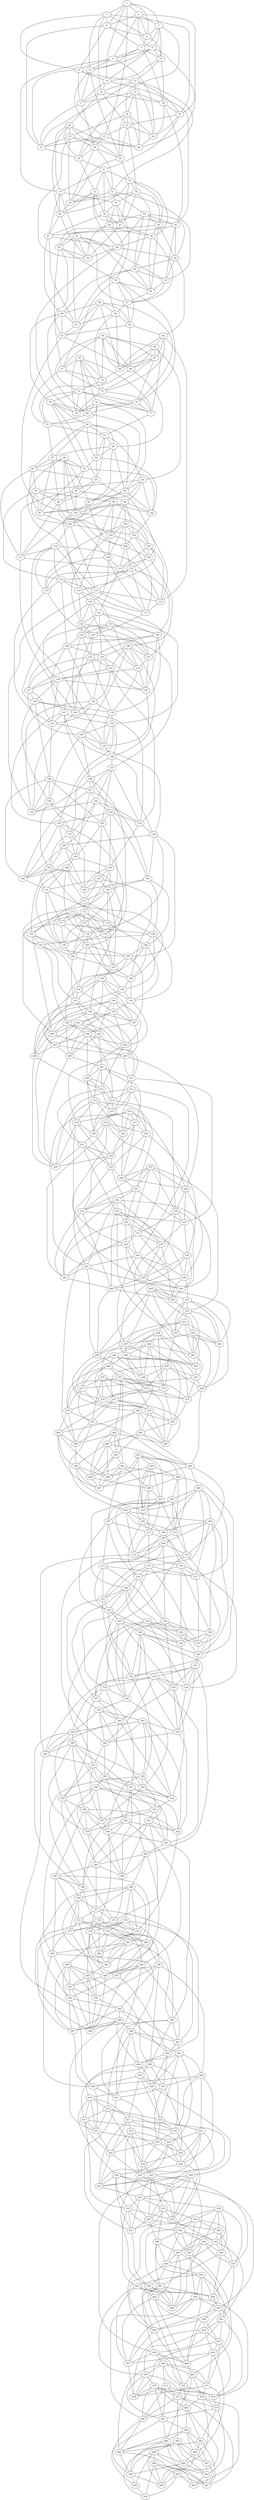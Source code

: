 graph {
1--2
1--3
1--4
2--4
3--4
1--5
2--5
1--6
2--6
3--6
4--6
5--6
4--7
5--7
6--7
2--8
5--8
2--9
7--9
8--9
5--10
6--10
7--10
8--10
3--11
4--11
9--11
3--12
7--12
8--12
9--12
10--13
11--13
1--14
8--14
10--14
11--14
13--15
3--16
13--16
14--16
11--17
12--17
14--17
15--17
16--17
7--18
10--18
15--18
16--18
2--19
3--19
13--19
18--19
5--20
15--20
16--21
19--21
20--21
9--22
15--22
18--22
19--22
20--22
21--22
1--23
12--23
21--23
16--24
20--25
24--25
8--26
15--26
20--26
22--26
23--26
24--26
25--26
4--27
11--27
13--27
17--27
23--27
25--27
17--28
23--28
25--28
15--29
23--29
24--29
27--29
28--29
12--30
20--30
21--30
24--30
28--30
19--31
29--31
13--32
28--32
31--32
29--33
31--33
30--34
31--34
9--35
24--35
31--35
21--36
34--36
32--37
35--37
36--37
31--38
33--38
37--38
25--39
28--39
30--39
32--39
33--39
36--39
24--40
33--40
34--40
35--40
39--40
33--41
34--41
36--41
37--41
38--41
32--42
14--43
18--43
38--43
42--43
37--44
38--44
42--44
34--45
36--45
42--45
34--46
41--46
44--46
45--46
35--47
38--47
40--47
43--47
33--48
42--48
46--48
47--48
42--49
43--49
45--49
48--49
36--50
42--50
49--50
35--51
44--52
45--52
51--52
32--53
43--53
49--53
50--53
51--53
25--54
40--54
41--54
44--54
48--54
51--54
52--54
37--55
52--55
45--56
46--56
50--56
51--56
53--56
55--56
46--57
51--57
53--57
55--57
56--57
44--59
57--59
58--59
47--60
50--60
58--60
47--61
50--61
51--61
58--61
59--61
60--61
55--62
57--62
58--62
59--62
52--63
58--63
60--63
61--63
62--63
49--64
62--64
64--66
65--66
64--67
65--67
66--67
58--68
59--68
64--68
65--68
66--68
67--68
62--69
63--69
65--69
66--69
67--69
52--71
55--71
65--71
70--71
59--72
65--72
68--72
70--72
71--72
64--73
67--73
70--73
71--73
72--73
65--74
72--74
55--75
58--75
67--75
74--75
70--76
66--77
70--77
73--77
74--77
75--77
76--77
60--78
74--78
48--79
70--79
73--79
74--79
75--79
76--79
78--79
60--80
70--80
75--80
76--80
78--80
69--81
71--81
74--81
76--81
80--81
78--82
77--83
81--83
82--83
69--84
82--84
83--84
66--85
83--85
76--86
82--86
84--86
85--86
81--87
82--87
84--87
76--88
82--88
83--88
84--88
82--90
87--90
89--90
78--91
87--91
88--91
89--91
80--92
84--92
86--92
89--92
78--93
83--93
88--93
90--93
89--94
91--94
93--94
85--95
90--95
85--96
94--96
85--97
87--97
90--97
91--97
95--97
96--97
87--98
93--98
94--98
95--98
95--99
92--100
95--100
97--100
99--100
63--101
89--101
92--101
94--101
99--101
85--102
86--102
88--102
91--102
96--102
99--102
96--103
89--104
96--104
99--104
103--104
96--105
100--105
102--105
103--105
92--106
98--106
103--106
105--106
101--107
103--107
105--107
93--108
105--108
106--108
107--108
98--109
103--109
104--109
100--110
86--111
90--111
94--111
98--111
110--111
106--112
108--112
106--113
107--113
108--113
109--113
111--113
95--114
110--114
112--114
100--115
110--115
112--115
114--115
64--116
99--116
107--116
110--116
113--116
115--116
89--117
104--117
109--117
112--117
115--117
116--117
99--118
101--118
107--118
114--118
103--119
109--119
110--119
112--119
114--119
109--120
118--120
113--121
120--121
104--122
118--122
120--122
121--122
118--123
112--124
121--124
123--124
117--125
119--125
122--125
123--125
121--126
122--126
123--126
124--127
125--127
126--127
108--128
114--129
124--129
126--129
121--130
128--130
129--130
120--131
122--131
123--131
126--131
128--131
127--132
128--132
130--132
120--133
123--133
128--133
131--133
123--134
132--134
133--134
124--135
130--135
131--135
132--135
133--135
134--135
129--136
130--136
132--136
127--137
129--137
130--137
134--137
120--138
134--138
137--138
124--139
127--139
133--139
136--139
138--139
111--140
125--140
126--140
136--140
138--140
127--141
129--141
121--142
139--142
141--142
119--143
134--143
136--143
137--143
141--143
128--144
137--144
142--144
110--145
135--145
139--145
142--145
143--145
144--145
128--146
141--146
142--146
145--146
125--147
146--147
141--148
144--148
147--148
138--149
143--149
138--150
144--150
149--150
147--151
148--151
149--151
147--152
151--152
115--153
136--153
140--153
148--153
149--153
150--153
152--153
148--154
152--154
132--155
140--155
147--155
152--155
154--155
141--156
142--156
154--156
146--157
150--157
152--157
156--157
144--158
146--158
155--158
147--159
149--159
150--159
154--159
152--160
156--160
158--160
151--161
154--161
158--161
151--162
157--162
159--162
160--162
150--163
157--163
160--163
162--164
154--165
155--165
162--165
149--166
151--166
156--166
160--166
163--166
164--166
159--167
165--167
157--168
160--168
161--168
164--168
165--168
167--168
161--169
165--169
167--169
163--170
164--170
166--170
167--170
164--171
167--171
168--171
169--171
165--172
171--172
163--174
169--174
172--174
173--174
159--175
172--175
173--175
148--176
156--176
172--176
173--176
175--176
170--177
172--177
173--177
158--178
164--178
173--178
174--178
164--179
170--179
173--179
175--179
177--179
178--179
163--180
177--180
178--180
162--181
171--181
172--181
161--182
171--182
177--182
169--183
173--183
181--183
182--183
161--184
174--184
182--184
158--185
180--185
181--185
184--185
175--186
176--186
179--186
180--186
181--186
169--187
175--187
176--187
185--187
186--187
167--188
170--188
180--188
184--188
187--188
187--189
180--190
183--190
185--190
189--190
183--191
186--191
189--191
190--191
178--192
182--192
188--192
189--192
182--193
184--193
188--193
189--193
192--193
192--194
190--195
193--195
194--195
174--196
191--196
185--197
189--197
194--197
195--197
196--197
183--198
184--198
196--198
197--199
198--199
193--200
194--200
195--200
196--200
199--200
189--201
195--201
191--202
194--202
198--202
201--202
190--203
191--203
199--203
201--203
177--204
181--204
194--204
198--204
201--204
195--205
198--205
199--205
202--205
203--205
192--206
194--206
196--206
203--206
204--206
202--207
205--207
199--208
200--208
207--208
196--209
197--209
203--209
204--209
200--210
206--210
207--210
208--210
201--211
202--211
207--211
209--211
211--212
199--213
208--213
210--213
212--213
207--214
208--214
210--215
211--215
212--215
213--215
214--215
207--217
215--217
216--217
209--218
214--218
216--218
215--219
208--220
213--220
216--220
218--220
219--220
210--221
214--221
220--221
212--222
214--222
216--222
217--222
219--222
212--223
216--223
217--223
219--223
217--224
220--224
221--224
222--224
218--225
221--225
223--225
224--225
201--226
205--226
206--226
212--226
218--226
221--226
224--226
217--228
222--228
223--228
225--228
227--228
209--229
216--229
227--229
228--229
213--230
227--230
229--230
214--231
227--231
228--231
231--232
224--233
227--233
231--233
232--233
211--234
229--234
230--234
231--234
233--234
221--235
232--235
225--236
231--236
235--236
219--237
230--237
236--237
232--238
234--238
235--238
237--238
218--239
236--239
237--239
212--240
227--240
239--240
216--241
225--241
232--241
240--241
223--242
234--242
236--242
237--243
238--243
240--243
242--243
219--244
232--244
233--244
236--244
237--244
241--244
219--245
230--245
238--245
239--245
243--245
233--246
235--246
242--246
244--246
245--246
230--247
232--247
240--247
241--247
242--247
245--247
229--248
235--248
242--248
243--248
239--250
243--250
246--250
247--250
248--250
249--250
248--251
249--251
227--252
250--252
251--252
252--253
249--254
253--254
235--255
249--255
251--255
252--255
253--255
249--256
251--256
252--256
253--256
254--256
255--256
240--257
249--257
253--257
254--257
241--258
246--258
249--258
253--258
257--258
251--259
259--260
252--261
253--261
254--261
259--261
260--261
248--262
257--262
260--262
238--263
254--263
259--263
260--263
261--263
262--263
260--264
255--265
258--266
259--266
260--266
262--266
264--266
265--266
257--267
261--267
263--267
265--267
251--268
254--268
256--268
265--268
267--268
262--269
264--269
259--270
264--271
267--271
269--271
270--271
269--272
259--273
260--273
265--273
270--273
272--273
262--274
265--274
269--274
264--275
267--275
268--275
270--275
272--275
274--275
264--276
269--276
270--276
273--276
274--276
265--277
270--277
274--277
271--278
272--278
276--278
277--278
269--279
271--279
272--279
276--279
258--280
266--280
264--281
273--281
275--281
278--281
280--281
278--282
280--282
281--282
270--283
271--283
277--283
279--283
277--284
279--284
280--284
272--285
239--286
279--286
280--286
283--286
284--286
285--286
274--287
277--287
278--287
280--287
281--287
282--287
285--287
282--288
285--288
272--289
282--289
285--289
288--289
284--290
286--290
288--290
285--291
289--291
285--292
288--292
289--292
290--292
291--292
268--294
282--294
283--294
293--294
293--295
284--296
288--296
290--296
291--296
293--296
295--296
284--297
289--297
290--297
292--297
293--297
294--297
296--297
291--298
293--298
295--298
291--299
292--299
295--299
298--299
294--300
293--301
295--301
299--301
290--302
293--302
295--302
299--302
300--302
301--302
298--303
300--303
283--304
303--304
300--305
304--305
295--306
302--306
304--306
291--307
303--307
304--307
300--308
304--308
305--308
306--308
305--309
308--309
288--310
298--310
301--310
303--310
306--310
299--311
301--311
306--311
307--311
303--312
304--312
309--312
310--312
311--312
307--313
308--313
309--313
294--314
303--314
309--314
310--314
300--315
311--315
308--316
312--316
300--317
305--317
311--317
313--317
315--317
316--317
306--318
307--318
315--318
316--318
309--319
313--319
318--319
301--320
318--320
313--321
314--321
315--321
320--321
307--322
313--322
320--322
321--322
314--323
322--323
316--324
319--324
320--324
323--324
320--325
305--326
316--326
325--326
314--327
317--327
319--327
324--327
325--327
326--327
323--328
298--329
305--329
324--329
326--329
327--329
328--329
315--330
322--330
324--330
325--330
326--330
328--330
329--331
321--332
322--332
326--332
328--332
331--332
331--333
316--334
325--334
328--334
330--334
331--334
333--334
318--335
325--335
333--335
315--336
319--336
323--336
328--336
335--336
320--337
323--337
332--337
335--337
319--338
323--338
331--338
333--338
321--339
336--339
335--340
337--340
338--340
339--340
339--341
335--342
339--342
341--342
328--343
331--343
334--343
338--343
341--343
309--344
333--344
339--344
341--344
343--344
342--345
312--346
333--346
340--346
342--346
345--346
325--347
344--347
346--347
332--348
341--348
345--348
340--349
344--349
347--349
336--350
339--350
348--350
349--350
337--351
345--351
349--351
338--352
340--352
341--352
348--352
350--352
351--352
347--353
350--353
352--353
349--354
337--355
342--355
347--355
354--355
345--356
355--356
347--357
350--357
353--357
354--357
356--357
349--358
351--358
345--359
354--359
356--359
357--359
358--359
348--360
356--360
357--360
358--360
351--361
353--361
341--362
343--362
354--362
356--362
358--362
361--362
333--363
353--363
354--363
360--363
361--363
331--364
345--364
363--364
355--365
359--365
361--365
364--365
351--366
359--366
360--366
361--366
364--366
365--366
356--367
365--367
342--368
348--368
353--368
358--368
367--368
364--369
367--370
368--370
369--370
365--371
369--371
370--371
367--372
370--372
371--372
355--373
361--373
366--373
371--373
360--374
368--374
369--375
371--376
374--376
375--376
370--377
372--377
373--377
375--377
362--378
369--378
373--378
374--378
375--378
372--379
375--379
367--380
373--380
374--380
376--380
369--381
379--381
374--382
376--382
378--382
379--382
381--382
370--383
376--383
378--383
380--383
381--383
382--383
358--384
379--384
379--385
380--385
354--386
367--386
377--386
381--386
375--387
380--387
381--387
382--387
384--387
379--388
364--389
372--389
384--389
385--389
388--389
376--390
383--390
388--390
386--391
388--391
389--391
390--391
377--392
385--392
388--392
390--392
391--392
369--393
387--393
388--393
391--393
385--394
392--394
393--394
363--395
372--395
381--395
346--396
394--396
377--397
388--397
393--397
394--397
395--397
396--397
386--398
396--398
374--399
384--399
389--399
390--399
391--399
392--399
396--399
385--400
390--400
395--400
371--401
384--401
394--401
395--401
398--401
375--402
387--402
394--402
401--402
398--403
401--403
396--404
398--404
402--404
403--404
400--405
404--405
385--406
403--406
400--407
402--407
405--407
406--407
386--408
393--408
397--408
405--408
406--408
402--409
403--409
404--409
405--409
404--410
409--410
384--411
395--411
398--411
407--411
408--411
398--412
410--412
400--413
410--413
412--413
403--414
405--414
409--414
412--414
396--415
408--415
410--415
412--415
413--415
400--416
406--416
412--416
413--416
414--416
405--417
410--417
407--418
414--418
415--418
416--418
417--419
413--420
415--420
417--420
418--420
419--420
406--421
414--421
403--422
419--422
421--422
407--423
417--423
418--423
421--423
422--423
411--424
412--424
418--424
419--424
423--424
419--425
420--425
421--425
422--425
424--425
406--426
419--426
421--426
422--426
423--426
421--427
424--427
409--428
410--429
426--429
417--430
420--430
422--430
427--430
428--430
429--430
427--431
428--431
430--431
413--432
429--432
431--432
427--433
431--433
417--434
425--434
428--434
429--434
419--435
427--435
433--435
434--435
426--436
428--436
429--436
432--436
433--436
434--436
411--437
429--437
431--437
432--437
433--437
435--437
431--438
433--439
438--439
435--440
438--440
439--440
432--441
439--441
436--442
438--442
440--442
441--442
438--443
441--443
439--444
440--444
442--444
443--444
416--445
428--445
439--445
441--445
443--445
433--446
435--446
441--446
427--447
438--447
440--447
443--447
444--447
440--448
443--448
446--448
441--449
442--449
446--449
448--449
425--450
437--450
449--450
439--451
444--451
446--451
446--452
449--452
432--453
452--453
444--454
447--454
450--454
451--454
452--454
453--454
448--455
450--455
453--455
445--456
452--456
434--457
454--457
456--457
448--458
455--458
457--458
438--459
449--459
451--459
457--459
458--459
443--460
448--460
450--460
451--460
453--460
455--460
456--460
442--461
452--461
457--461
447--462
458--462
461--462
458--463
461--463
462--463
457--464
462--464
463--464
428--465
450--465
461--465
452--466
455--466
458--466
459--466
464--466
465--466
453--467
455--467
456--467
459--467
464--467
465--467
465--468
445--469
466--469
468--469
453--470
462--470
468--470
463--471
464--471
468--471
469--471
451--472
465--472
468--472
469--472
468--473
456--474
461--474
463--474
470--474
472--474
473--474
470--475
462--476
463--476
467--476
470--476
471--476
473--476
475--476
472--477
473--477
475--477
469--478
471--478
475--478
471--479
474--479
477--479
478--479
472--480
475--480
478--480
470--481
473--481
475--481
479--481
480--482
481--482
479--483
480--483
482--483
456--484
473--484
475--484
477--484
480--484
469--485
481--485
482--485
468--486
482--486
483--486
484--486
485--486
477--487
464--488
482--488
483--488
487--488
487--489
478--490
485--490
488--490
489--490
482--491
487--491
488--491
484--492
485--492
486--492
489--492
490--492
479--493
487--493
489--493
490--493
491--493
489--494
494--495
480--496
488--496
489--496
492--496
494--496
495--496
477--497
483--497
485--497
491--497
493--497
494--497
495--497
481--498
489--498
492--498
478--499
486--499
493--499
495--499
487--500
494--500
495--500
498--500
}
